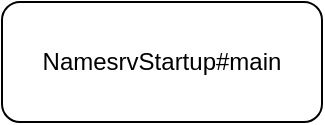 <mxfile version="14.6.13" type="github">
  <diagram id="iG5Guh-gVL9Y_2O44tq8" name="Page-1">
    <mxGraphModel dx="946" dy="536" grid="1" gridSize="10" guides="1" tooltips="1" connect="1" arrows="1" fold="1" page="1" pageScale="1" pageWidth="827" pageHeight="1169" math="0" shadow="0">
      <root>
        <mxCell id="0" />
        <mxCell id="1" parent="0" />
        <mxCell id="huw0FP6TZixxuaSahoYg-1" value="NamesrvStartup#main" style="rounded=1;whiteSpace=wrap;html=1;" vertex="1" parent="1">
          <mxGeometry x="150" y="90" width="160" height="60" as="geometry" />
        </mxCell>
      </root>
    </mxGraphModel>
  </diagram>
</mxfile>
